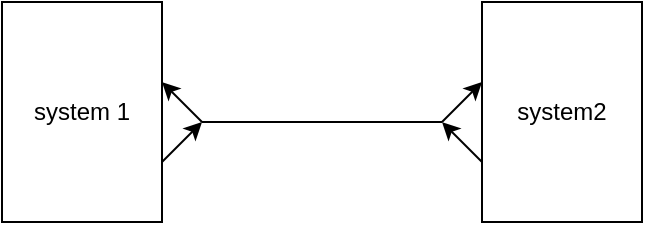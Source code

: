 <mxfile version="15.9.4" type="device"><diagram id="tbuOWbpmHv7FYYTrKwwL" name="Page-1"><mxGraphModel dx="459" dy="211" grid="1" gridSize="10" guides="1" tooltips="1" connect="1" arrows="1" fold="1" page="1" pageScale="1" pageWidth="827" pageHeight="1169" math="0" shadow="0"><root><mxCell id="0"/><mxCell id="1" parent="0"/><mxCell id="QQka7jZZVOu5gU7wftyP-1" value="system 1" style="rounded=0;whiteSpace=wrap;html=1;" vertex="1" parent="1"><mxGeometry x="220" y="250" width="80" height="110" as="geometry"/></mxCell><mxCell id="QQka7jZZVOu5gU7wftyP-2" value="system2" style="rounded=0;whiteSpace=wrap;html=1;" vertex="1" parent="1"><mxGeometry x="460" y="250" width="80" height="110" as="geometry"/></mxCell><mxCell id="QQka7jZZVOu5gU7wftyP-3" value="" style="endArrow=classic;html=1;rounded=0;endFill=1;" edge="1" parent="1"><mxGeometry width="50" height="50" relative="1" as="geometry"><mxPoint x="440" y="310" as="sourcePoint"/><mxPoint x="460" y="290" as="targetPoint"/></mxGeometry></mxCell><mxCell id="QQka7jZZVOu5gU7wftyP-4" value="" style="endArrow=classic;html=1;rounded=0;endFill=1;" edge="1" parent="1"><mxGeometry width="50" height="50" relative="1" as="geometry"><mxPoint x="460" y="330" as="sourcePoint"/><mxPoint x="440" y="310" as="targetPoint"/></mxGeometry></mxCell><mxCell id="QQka7jZZVOu5gU7wftyP-5" value="" style="endArrow=none;html=1;rounded=0;" edge="1" parent="1"><mxGeometry width="50" height="50" relative="1" as="geometry"><mxPoint x="320" y="310" as="sourcePoint"/><mxPoint x="440" y="310" as="targetPoint"/></mxGeometry></mxCell><mxCell id="QQka7jZZVOu5gU7wftyP-6" value="" style="endArrow=classic;html=1;rounded=0;endFill=1;" edge="1" parent="1"><mxGeometry width="50" height="50" relative="1" as="geometry"><mxPoint x="320" y="310" as="sourcePoint"/><mxPoint x="300" y="290" as="targetPoint"/></mxGeometry></mxCell><mxCell id="QQka7jZZVOu5gU7wftyP-7" value="" style="endArrow=classic;html=1;rounded=0;endFill=1;" edge="1" parent="1"><mxGeometry width="50" height="50" relative="1" as="geometry"><mxPoint x="300" y="330" as="sourcePoint"/><mxPoint x="320" y="310.0" as="targetPoint"/></mxGeometry></mxCell></root></mxGraphModel></diagram></mxfile>